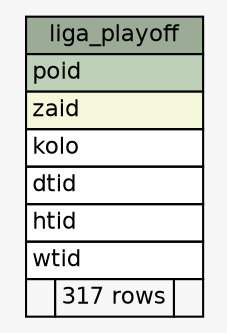 // dot 2.38.0 on Mac OS X 10.9.4
// SchemaSpy rev 590
digraph "liga_playoff" {
  graph [
    rankdir="RL"
    bgcolor="#f7f7f7"
    nodesep="0.18"
    ranksep="0.46"
    fontname="Helvetica"
    fontsize="11"
  ];
  node [
    fontname="Helvetica"
    fontsize="11"
    shape="plaintext"
  ];
  edge [
    arrowsize="0.8"
  ];
  "liga_playoff" [
    label=<
    <TABLE BORDER="0" CELLBORDER="1" CELLSPACING="0" BGCOLOR="#ffffff">
      <TR><TD COLSPAN="3" BGCOLOR="#9bab96" ALIGN="CENTER">liga_playoff</TD></TR>
      <TR><TD PORT="poid" COLSPAN="3" BGCOLOR="#bed1b8" ALIGN="LEFT">poid</TD></TR>
      <TR><TD PORT="zaid" COLSPAN="3" BGCOLOR="#f4f7da" ALIGN="LEFT">zaid</TD></TR>
      <TR><TD PORT="kolo" COLSPAN="3" ALIGN="LEFT">kolo</TD></TR>
      <TR><TD PORT="dtid" COLSPAN="3" ALIGN="LEFT">dtid</TD></TR>
      <TR><TD PORT="htid" COLSPAN="3" ALIGN="LEFT">htid</TD></TR>
      <TR><TD PORT="wtid" COLSPAN="3" ALIGN="LEFT">wtid</TD></TR>
      <TR><TD ALIGN="LEFT" BGCOLOR="#f7f7f7">  </TD><TD ALIGN="RIGHT" BGCOLOR="#f7f7f7">317 rows</TD><TD ALIGN="RIGHT" BGCOLOR="#f7f7f7">  </TD></TR>
    </TABLE>>
    URL="tables/liga_playoff.html"
    tooltip="liga_playoff"
  ];
}
